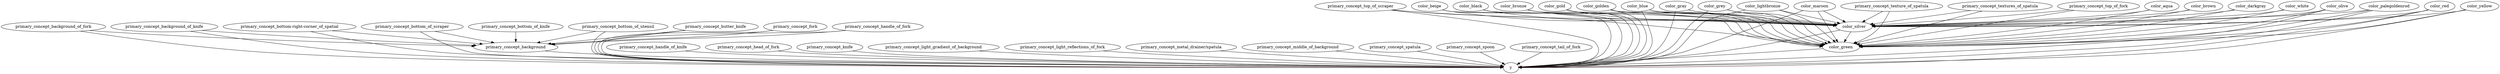 strict digraph  {
primary_concept_background;
y;
primary_concept_background_of_fork;
primary_concept_background_of_knife;
"primary_concept_bottom-right-corner_of_spatial";
primary_concept_bottom_of_scraper;
primary_concept_bottom_of_utensil;
primary_concept_butter_knife;
primary_concept_fork;
primary_concept_handle_of_fork;
primary_concept_handle_of_knife;
primary_concept_head_of_fork;
primary_concept_knife;
primary_concept_light_gradient_of_background;
primary_concept_light_reflections_of_fork;
"primary_concept_metal_drainer/spatula";
primary_concept_middle_of_background;
primary_concept_spatula;
primary_concept_spoon;
primary_concept_tail_of_fork;
primary_concept_top_of_scraper;
color_beige;
color_black;
color_blue;
color_bronze;
color_gold;
color_golden;
color_gray;
color_green;
color_grey;
color_lightbronze;
color_maroon;
color_olive;
color_palegoldenrod;
color_red;
color_silver;
color_yellow;
primary_concept_bottom_of_knife;
primary_concept_texture_of_spatula;
primary_concept_textures_of_spatula;
primary_concept_top_of_fork;
color_aqua;
color_brown;
color_darkgray;
color_white;
primary_concept_background -> y;
primary_concept_background_of_fork -> y;
primary_concept_background_of_fork -> primary_concept_background;
primary_concept_background_of_knife -> y;
primary_concept_background_of_knife -> primary_concept_background;
"primary_concept_bottom-right-corner_of_spatial" -> y;
"primary_concept_bottom-right-corner_of_spatial" -> primary_concept_background;
primary_concept_bottom_of_scraper -> y;
primary_concept_bottom_of_scraper -> primary_concept_background;
primary_concept_bottom_of_utensil -> y;
primary_concept_bottom_of_utensil -> primary_concept_background;
primary_concept_butter_knife -> y;
primary_concept_butter_knife -> primary_concept_background;
primary_concept_fork -> y;
primary_concept_fork -> primary_concept_background;
primary_concept_handle_of_fork -> y;
primary_concept_handle_of_fork -> primary_concept_background;
primary_concept_handle_of_knife -> y;
primary_concept_head_of_fork -> y;
primary_concept_knife -> y;
primary_concept_light_gradient_of_background -> y;
primary_concept_light_reflections_of_fork -> y;
"primary_concept_metal_drainer/spatula" -> y;
primary_concept_middle_of_background -> y;
primary_concept_spatula -> y;
primary_concept_spoon -> y;
primary_concept_tail_of_fork -> y;
primary_concept_top_of_scraper -> y;
primary_concept_top_of_scraper -> color_green;
primary_concept_top_of_scraper -> color_silver;
color_beige -> y;
color_beige -> color_green;
color_beige -> color_silver;
color_black -> y;
color_black -> color_green;
color_black -> color_silver;
color_blue -> y;
color_blue -> color_green;
color_blue -> color_silver;
color_bronze -> y;
color_bronze -> color_green;
color_bronze -> color_silver;
color_gold -> y;
color_gold -> color_green;
color_gold -> color_silver;
color_golden -> y;
color_golden -> color_green;
color_golden -> color_silver;
color_gray -> y;
color_gray -> color_green;
color_gray -> color_silver;
color_green -> y;
color_grey -> y;
color_grey -> color_green;
color_grey -> color_silver;
color_lightbronze -> y;
color_lightbronze -> color_green;
color_lightbronze -> color_silver;
color_maroon -> y;
color_maroon -> color_green;
color_maroon -> color_silver;
color_olive -> y;
color_olive -> color_green;
color_olive -> color_silver;
color_palegoldenrod -> y;
color_palegoldenrod -> color_green;
color_palegoldenrod -> color_silver;
color_red -> y;
color_red -> color_green;
color_red -> color_silver;
color_silver -> y;
color_silver -> color_green;
color_yellow -> y;
color_yellow -> color_green;
color_yellow -> color_silver;
primary_concept_bottom_of_knife -> primary_concept_background;
primary_concept_texture_of_spatula -> color_green;
primary_concept_texture_of_spatula -> color_silver;
primary_concept_textures_of_spatula -> color_green;
primary_concept_textures_of_spatula -> color_silver;
primary_concept_top_of_fork -> color_green;
primary_concept_top_of_fork -> color_silver;
color_aqua -> color_green;
color_aqua -> color_silver;
color_brown -> color_green;
color_brown -> color_silver;
color_darkgray -> color_green;
color_darkgray -> color_silver;
color_white -> color_green;
color_white -> color_silver;
}
